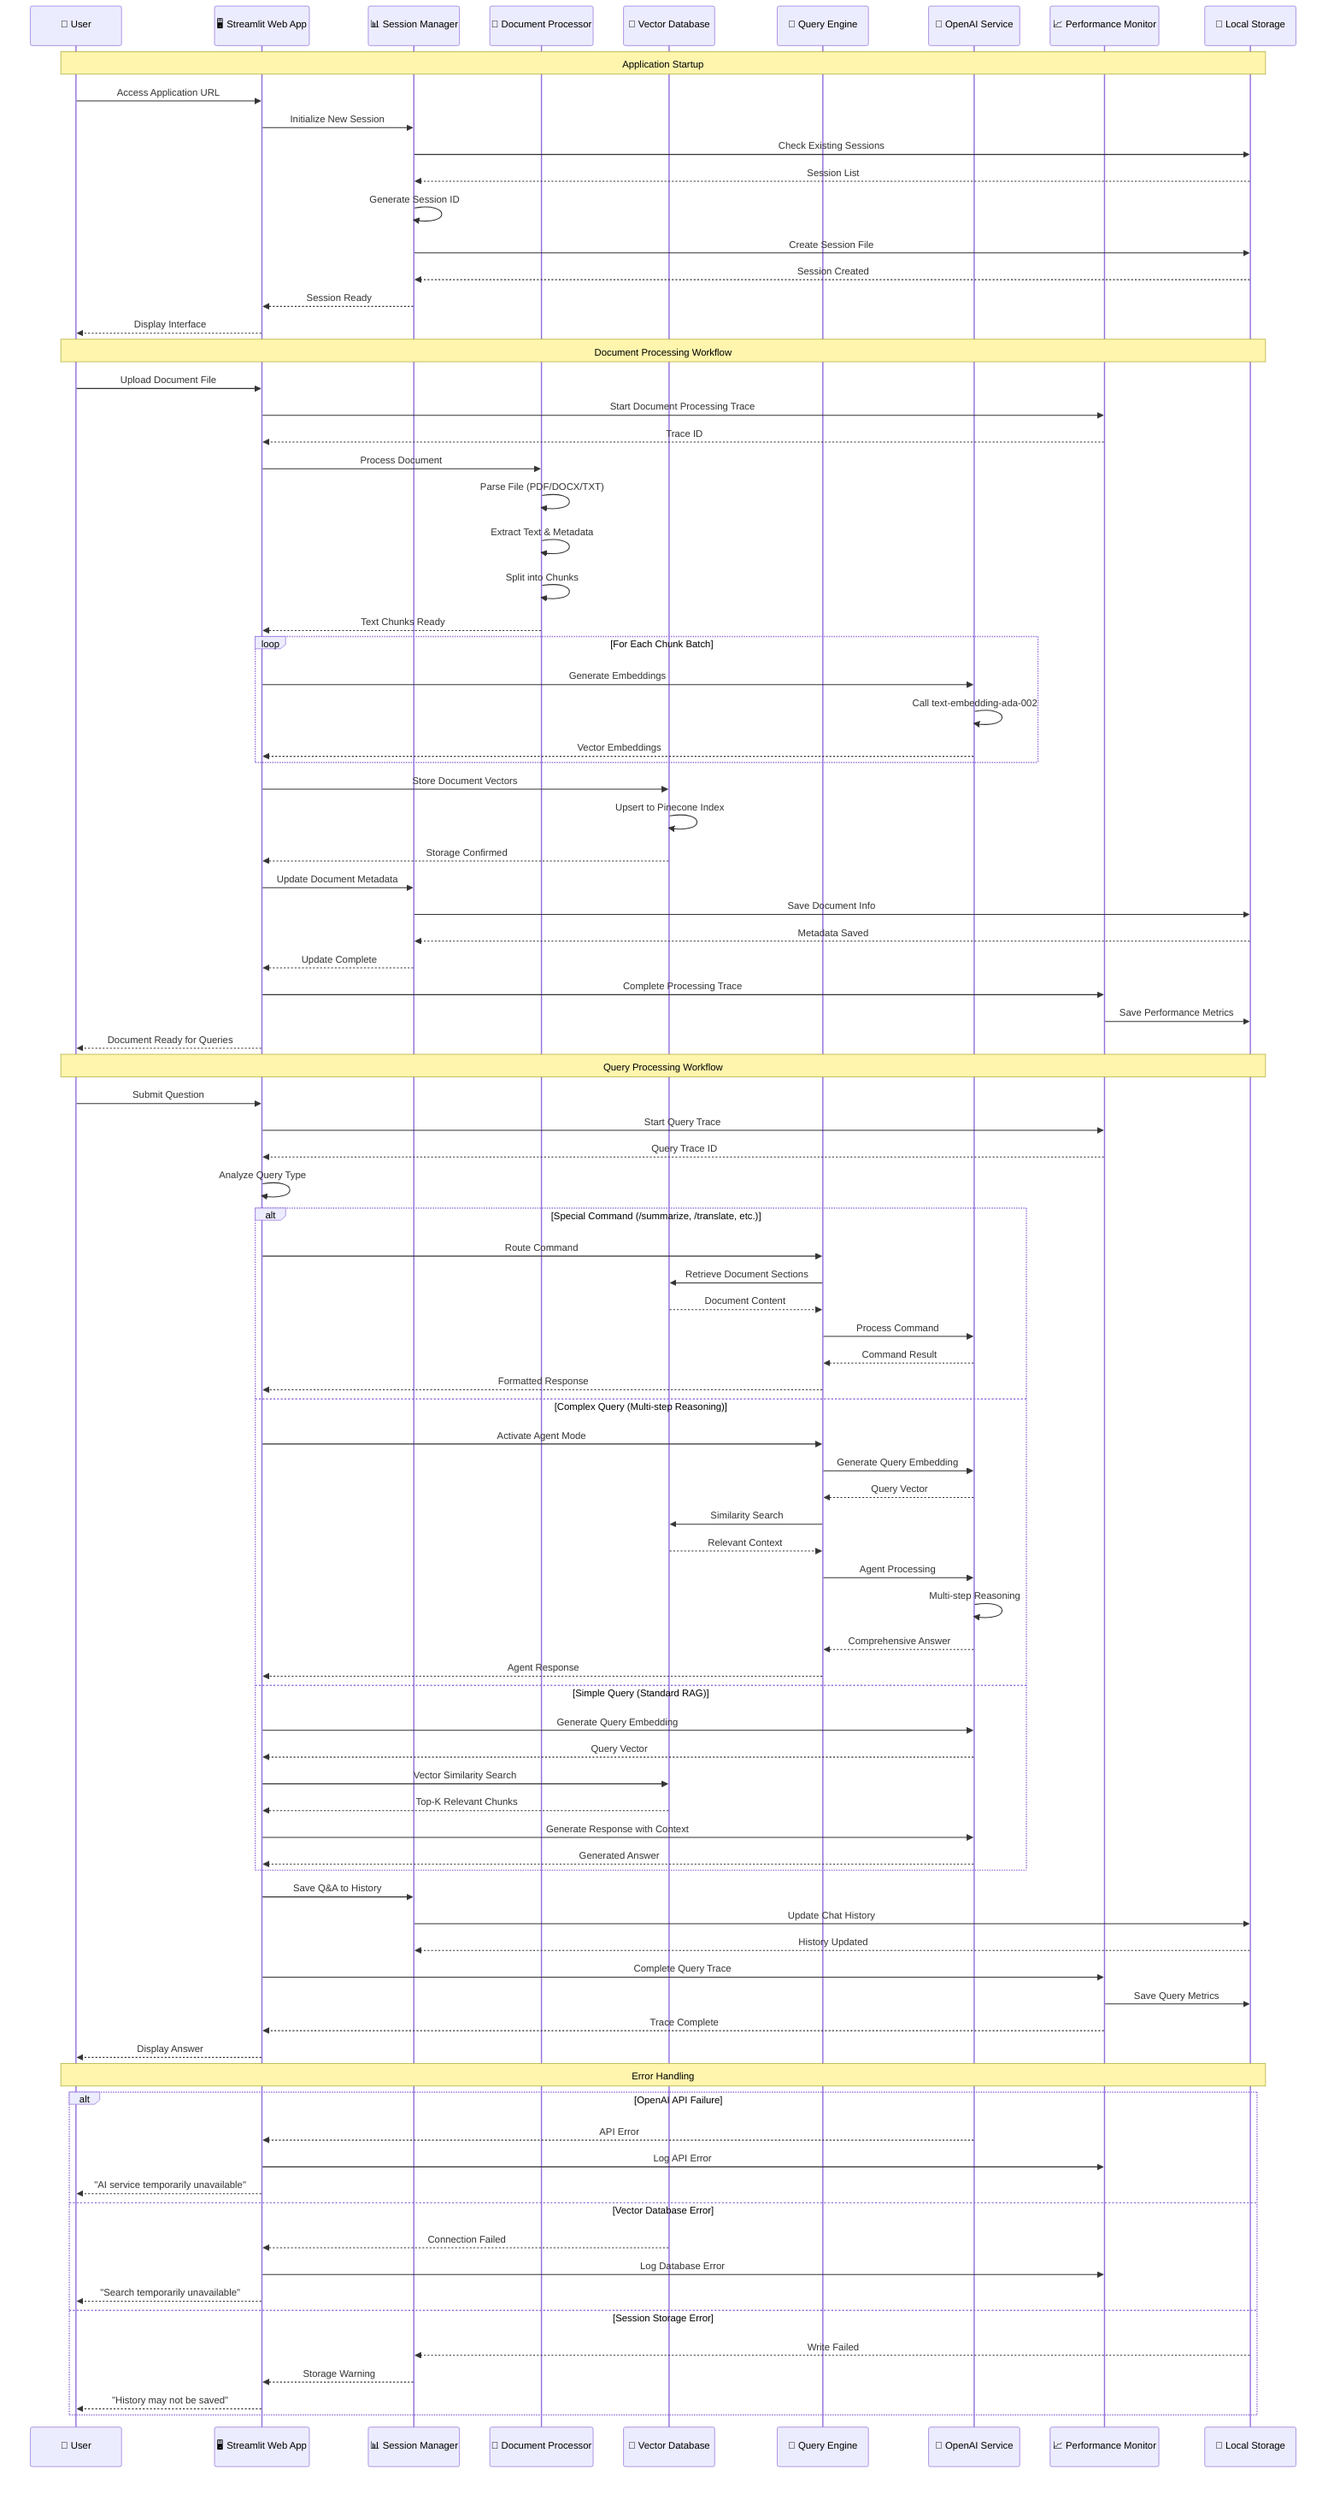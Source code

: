 sequenceDiagram
    participant User as 👤 User
    participant WebApp as 🖥️ Streamlit Web App
    participant SessionMgr as 📊 Session Manager
    participant DocProcessor as 📄 Document Processor
    participant VectorStore as 🌲 Vector Database
    participant QueryEngine as 🤖 Query Engine
    participant AIService as 🧠 OpenAI Service
    participant Monitor as 📈 Performance Monitor
    participant Storage as 💾 Local Storage
    
    %% Application Startup & Session Initialization
    Note over User,Storage: Application Startup
    User->>WebApp: Access Application URL
    WebApp->>SessionMgr: Initialize New Session
    SessionMgr->>Storage: Check Existing Sessions
    Storage-->>SessionMgr: Session List
    SessionMgr->>SessionMgr: Generate Session ID
    SessionMgr->>Storage: Create Session File
    Storage-->>SessionMgr: Session Created
    SessionMgr-->>WebApp: Session Ready
    WebApp-->>User: Display Interface
    
    %% Document Upload & Processing Workflow
    Note over User,Storage: Document Processing Workflow
    User->>WebApp: Upload Document File
    WebApp->>Monitor: Start Document Processing Trace
    Monitor-->>WebApp: Trace ID
    
    WebApp->>DocProcessor: Process Document
    DocProcessor->>DocProcessor: Parse File (PDF/DOCX/TXT)
    DocProcessor->>DocProcessor: Extract Text & Metadata
    DocProcessor->>DocProcessor: Split into Chunks
    DocProcessor-->>WebApp: Text Chunks Ready
    
    loop For Each Chunk Batch
        WebApp->>AIService: Generate Embeddings
        AIService->>AIService: Call text-embedding-ada-002
        AIService-->>WebApp: Vector Embeddings
    end
    
    WebApp->>VectorStore: Store Document Vectors
    VectorStore->>VectorStore: Upsert to Pinecone Index
    VectorStore-->>WebApp: Storage Confirmed
    
    WebApp->>SessionMgr: Update Document Metadata
    SessionMgr->>Storage: Save Document Info
    Storage-->>SessionMgr: Metadata Saved
    SessionMgr-->>WebApp: Update Complete
    
    WebApp->>Monitor: Complete Processing Trace
    Monitor->>Storage: Save Performance Metrics
    WebApp-->>User: Document Ready for Queries
    
    %% Query Processing Workflow
    Note over User,Storage: Query Processing Workflow
    User->>WebApp: Submit Question
    WebApp->>Monitor: Start Query Trace
    Monitor-->>WebApp: Query Trace ID
    
    WebApp->>WebApp: Analyze Query Type
    
    alt Special Command (/summarize, /translate, etc.)
        WebApp->>QueryEngine: Route Command
        QueryEngine->>VectorStore: Retrieve Document Sections
        VectorStore-->>QueryEngine: Document Content
        QueryEngine->>AIService: Process Command
        AIService-->>QueryEngine: Command Result
        QueryEngine-->>WebApp: Formatted Response
    
    else Complex Query (Multi-step Reasoning)
        WebApp->>QueryEngine: Activate Agent Mode
        QueryEngine->>AIService: Generate Query Embedding
        AIService-->>QueryEngine: Query Vector
        QueryEngine->>VectorStore: Similarity Search
        VectorStore-->>QueryEngine: Relevant Context
        QueryEngine->>AIService: Agent Processing
        AIService->>AIService: Multi-step Reasoning
        AIService-->>QueryEngine: Comprehensive Answer
        QueryEngine-->>WebApp: Agent Response
    
    else Simple Query (Standard RAG)
        WebApp->>AIService: Generate Query Embedding
        AIService-->>WebApp: Query Vector
        WebApp->>VectorStore: Vector Similarity Search
        VectorStore-->>WebApp: Top-K Relevant Chunks
        WebApp->>AIService: Generate Response with Context
        AIService-->>WebApp: Generated Answer
    end
    
    WebApp->>SessionMgr: Save Q&A to History
    SessionMgr->>Storage: Update Chat History
    Storage-->>SessionMgr: History Updated
    
    WebApp->>Monitor: Complete Query Trace
    Monitor->>Storage: Save Query Metrics
    Monitor-->>WebApp: Trace Complete
    
    WebApp-->>User: Display Answer
    
    %% Error Handling Scenarios
    Note over User,Storage: Error Handling
    alt OpenAI API Failure
        AIService-->>WebApp: API Error
        WebApp->>Monitor: Log API Error
        WebApp-->>User: "AI service temporarily unavailable"
    
    else Vector Database Error
        VectorStore-->>WebApp: Connection Failed
        WebApp->>Monitor: Log Database Error
        WebApp-->>User: "Search temporarily unavailable"
    
    else Session Storage Error
        Storage-->>SessionMgr: Write Failed
        SessionMgr-->>WebApp: Storage Warning
        WebApp-->>User: "History may not be saved"
    end